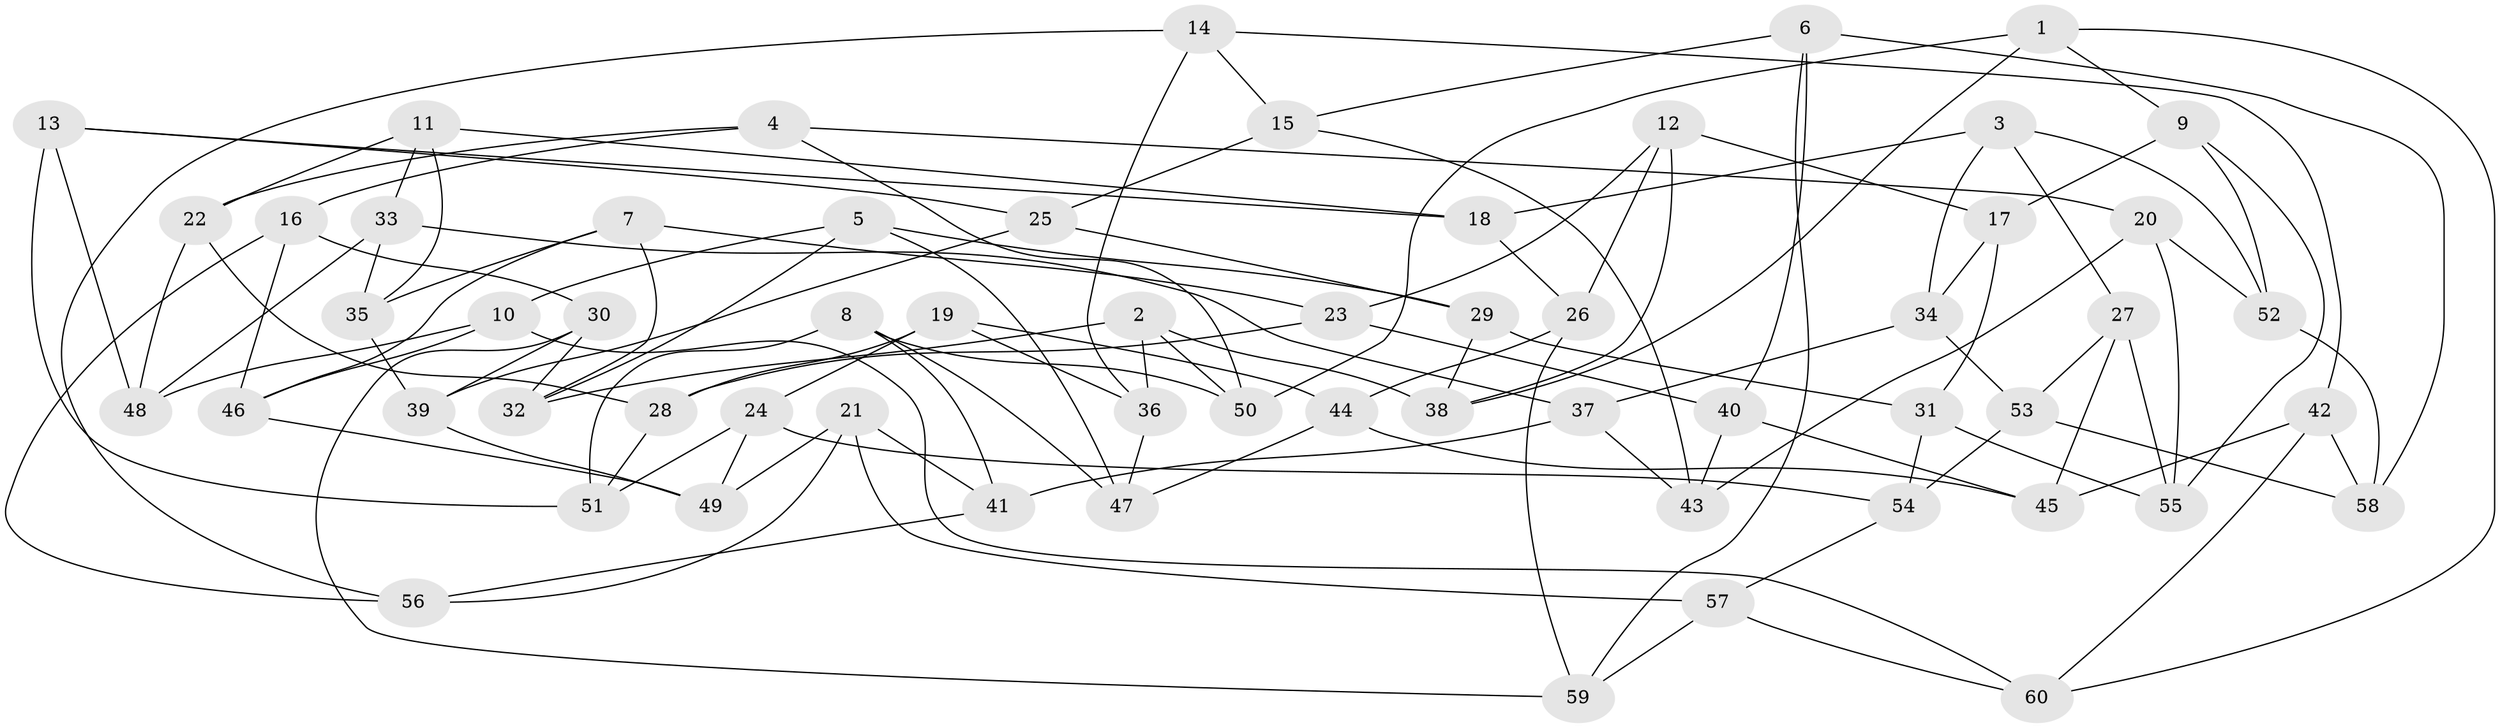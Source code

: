 // Generated by graph-tools (version 1.1) at 2025/11/02/27/25 16:11:48]
// undirected, 60 vertices, 120 edges
graph export_dot {
graph [start="1"]
  node [color=gray90,style=filled];
  1;
  2;
  3;
  4;
  5;
  6;
  7;
  8;
  9;
  10;
  11;
  12;
  13;
  14;
  15;
  16;
  17;
  18;
  19;
  20;
  21;
  22;
  23;
  24;
  25;
  26;
  27;
  28;
  29;
  30;
  31;
  32;
  33;
  34;
  35;
  36;
  37;
  38;
  39;
  40;
  41;
  42;
  43;
  44;
  45;
  46;
  47;
  48;
  49;
  50;
  51;
  52;
  53;
  54;
  55;
  56;
  57;
  58;
  59;
  60;
  1 -- 38;
  1 -- 50;
  1 -- 9;
  1 -- 60;
  2 -- 38;
  2 -- 32;
  2 -- 36;
  2 -- 50;
  3 -- 52;
  3 -- 18;
  3 -- 34;
  3 -- 27;
  4 -- 22;
  4 -- 16;
  4 -- 50;
  4 -- 20;
  5 -- 32;
  5 -- 10;
  5 -- 47;
  5 -- 29;
  6 -- 40;
  6 -- 15;
  6 -- 58;
  6 -- 59;
  7 -- 23;
  7 -- 35;
  7 -- 46;
  7 -- 32;
  8 -- 47;
  8 -- 51;
  8 -- 41;
  8 -- 50;
  9 -- 17;
  9 -- 52;
  9 -- 55;
  10 -- 46;
  10 -- 48;
  10 -- 60;
  11 -- 35;
  11 -- 22;
  11 -- 33;
  11 -- 18;
  12 -- 38;
  12 -- 23;
  12 -- 17;
  12 -- 26;
  13 -- 48;
  13 -- 25;
  13 -- 51;
  13 -- 18;
  14 -- 56;
  14 -- 36;
  14 -- 15;
  14 -- 42;
  15 -- 25;
  15 -- 43;
  16 -- 30;
  16 -- 46;
  16 -- 56;
  17 -- 31;
  17 -- 34;
  18 -- 26;
  19 -- 28;
  19 -- 24;
  19 -- 44;
  19 -- 36;
  20 -- 55;
  20 -- 43;
  20 -- 52;
  21 -- 49;
  21 -- 41;
  21 -- 56;
  21 -- 57;
  22 -- 28;
  22 -- 48;
  23 -- 40;
  23 -- 28;
  24 -- 51;
  24 -- 49;
  24 -- 54;
  25 -- 29;
  25 -- 39;
  26 -- 44;
  26 -- 59;
  27 -- 45;
  27 -- 53;
  27 -- 55;
  28 -- 51;
  29 -- 31;
  29 -- 38;
  30 -- 32;
  30 -- 59;
  30 -- 39;
  31 -- 54;
  31 -- 55;
  33 -- 37;
  33 -- 35;
  33 -- 48;
  34 -- 53;
  34 -- 37;
  35 -- 39;
  36 -- 47;
  37 -- 43;
  37 -- 41;
  39 -- 49;
  40 -- 43;
  40 -- 45;
  41 -- 56;
  42 -- 58;
  42 -- 60;
  42 -- 45;
  44 -- 45;
  44 -- 47;
  46 -- 49;
  52 -- 58;
  53 -- 54;
  53 -- 58;
  54 -- 57;
  57 -- 59;
  57 -- 60;
}
